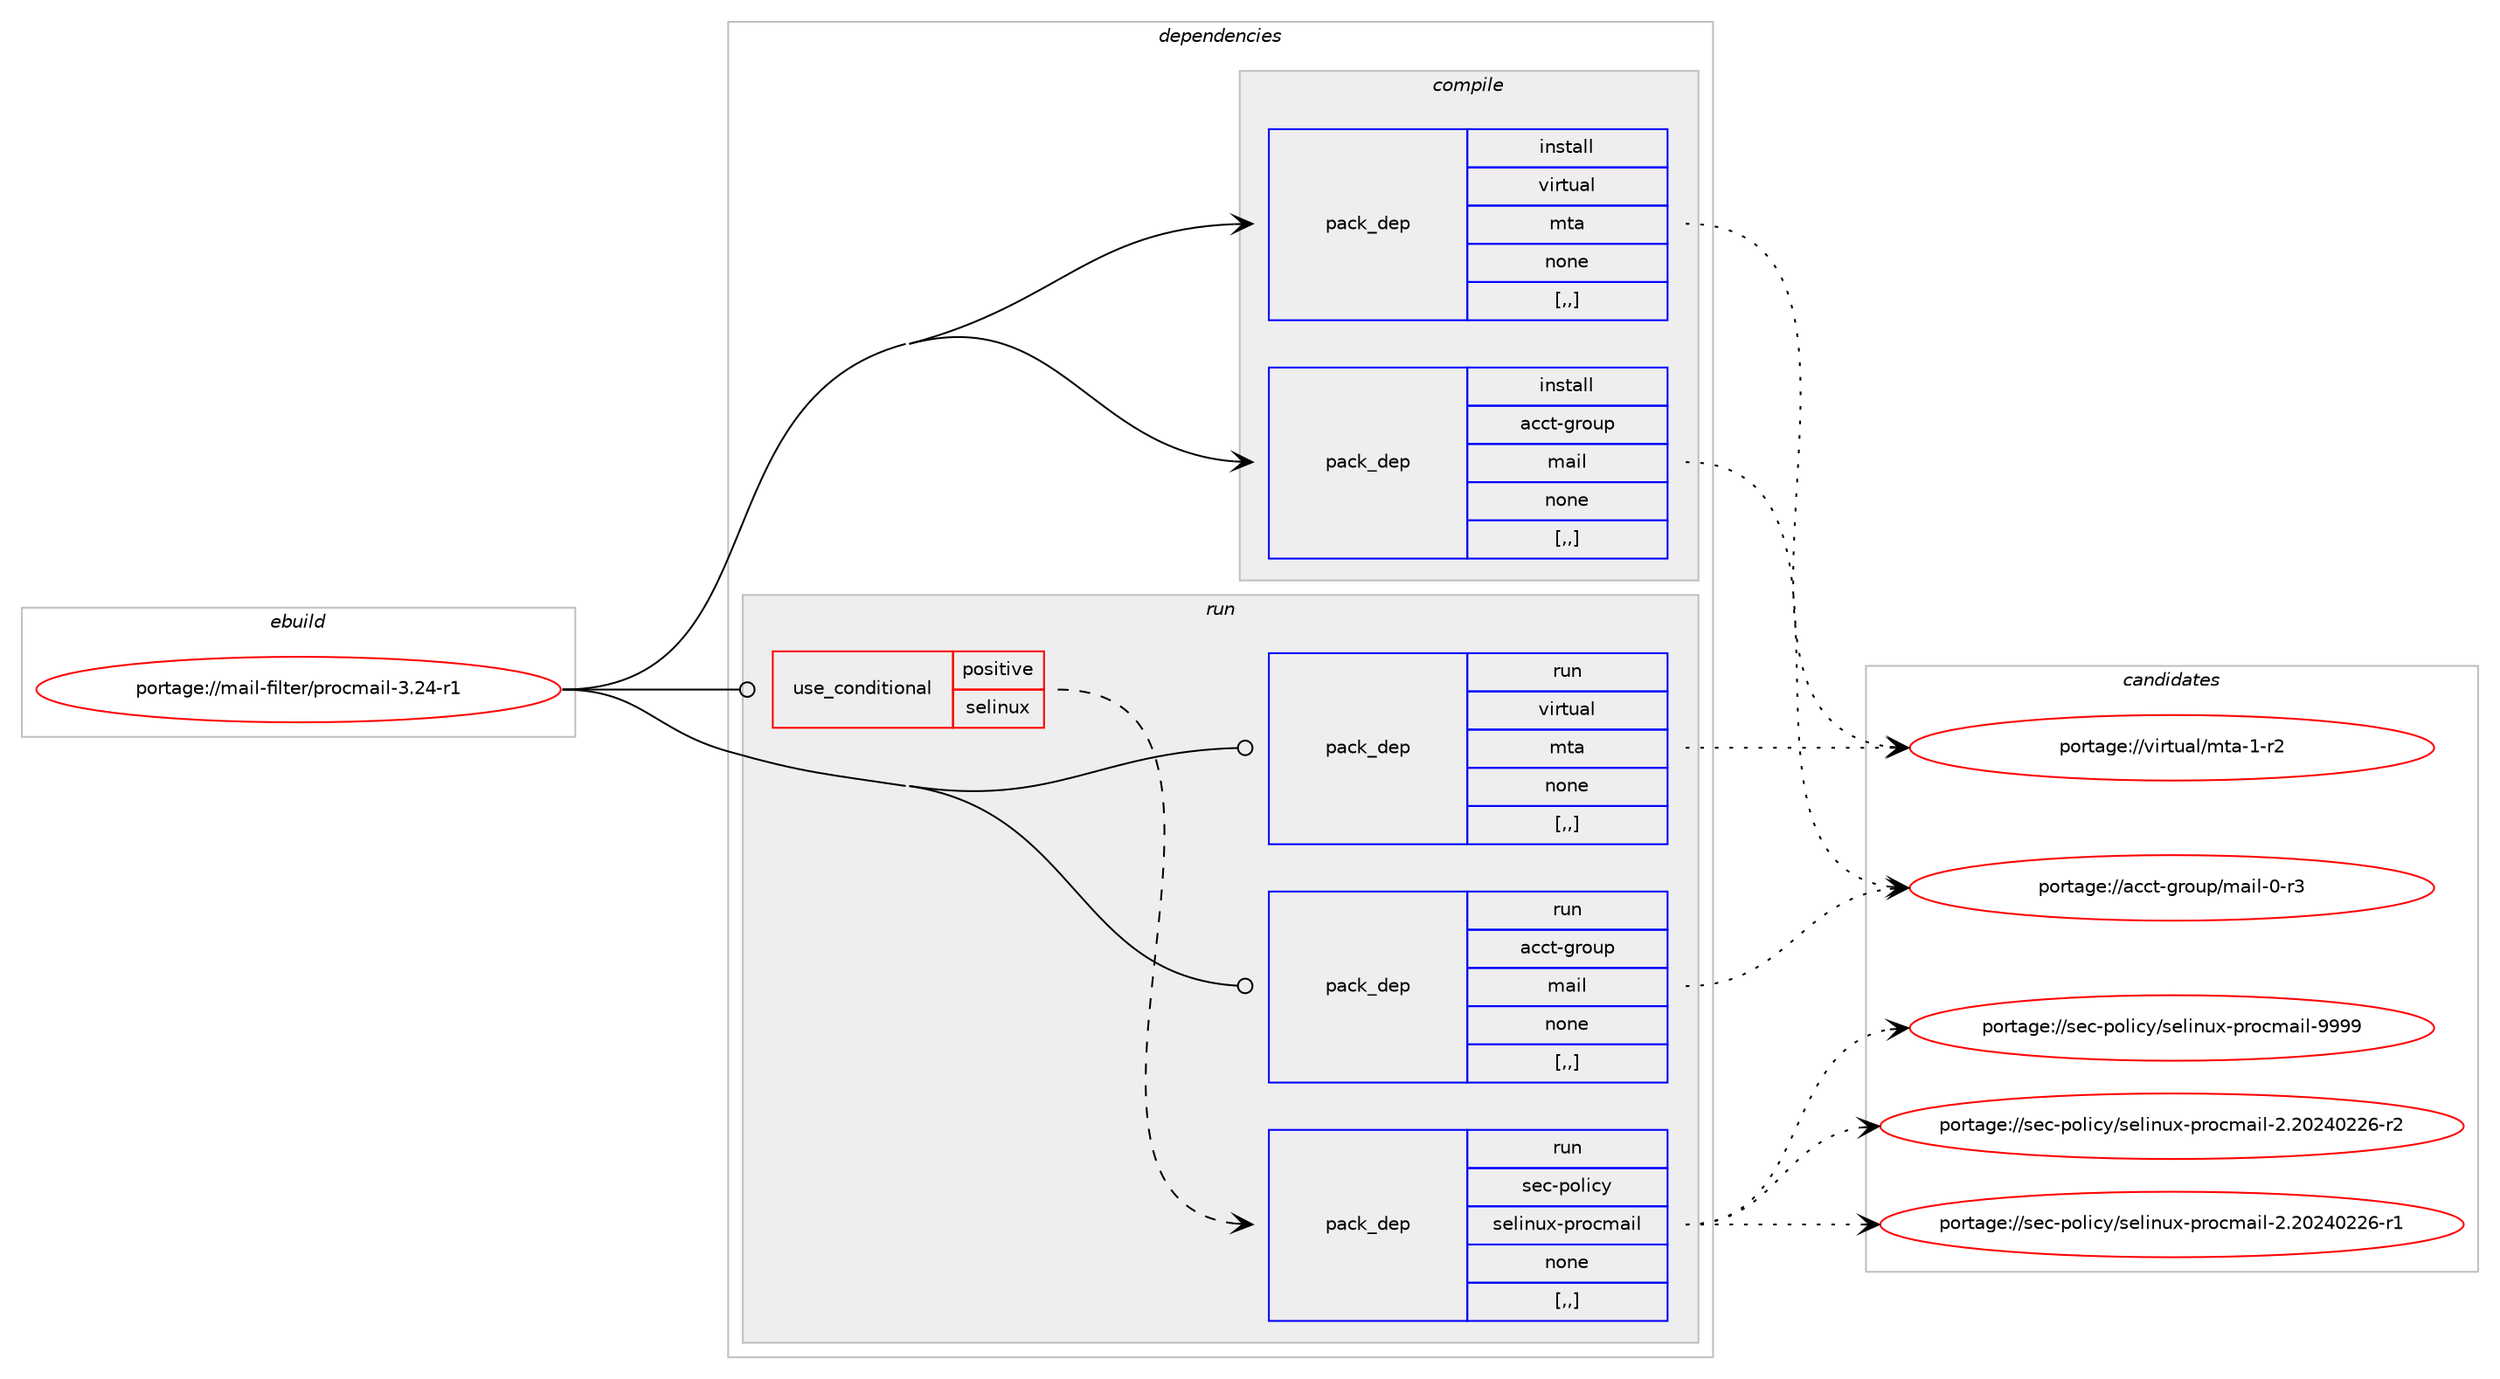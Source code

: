 digraph prolog {

# *************
# Graph options
# *************

newrank=true;
concentrate=true;
compound=true;
graph [rankdir=LR,fontname=Helvetica,fontsize=10,ranksep=1.5];#, ranksep=2.5, nodesep=0.2];
edge  [arrowhead=vee];
node  [fontname=Helvetica,fontsize=10];

# **********
# The ebuild
# **********

subgraph cluster_leftcol {
color=gray;
label=<<i>ebuild</i>>;
id [label="portage://mail-filter/procmail-3.24-r1", color=red, width=4, href="../mail-filter/procmail-3.24-r1.svg"];
}

# ****************
# The dependencies
# ****************

subgraph cluster_midcol {
color=gray;
label=<<i>dependencies</i>>;
subgraph cluster_compile {
fillcolor="#eeeeee";
style=filled;
label=<<i>compile</i>>;
subgraph pack206799 {
dependency279389 [label=<<TABLE BORDER="0" CELLBORDER="1" CELLSPACING="0" CELLPADDING="4" WIDTH="220"><TR><TD ROWSPAN="6" CELLPADDING="30">pack_dep</TD></TR><TR><TD WIDTH="110">install</TD></TR><TR><TD>acct-group</TD></TR><TR><TD>mail</TD></TR><TR><TD>none</TD></TR><TR><TD>[,,]</TD></TR></TABLE>>, shape=none, color=blue];
}
id:e -> dependency279389:w [weight=20,style="solid",arrowhead="vee"];
subgraph pack206800 {
dependency279390 [label=<<TABLE BORDER="0" CELLBORDER="1" CELLSPACING="0" CELLPADDING="4" WIDTH="220"><TR><TD ROWSPAN="6" CELLPADDING="30">pack_dep</TD></TR><TR><TD WIDTH="110">install</TD></TR><TR><TD>virtual</TD></TR><TR><TD>mta</TD></TR><TR><TD>none</TD></TR><TR><TD>[,,]</TD></TR></TABLE>>, shape=none, color=blue];
}
id:e -> dependency279390:w [weight=20,style="solid",arrowhead="vee"];
}
subgraph cluster_compileandrun {
fillcolor="#eeeeee";
style=filled;
label=<<i>compile and run</i>>;
}
subgraph cluster_run {
fillcolor="#eeeeee";
style=filled;
label=<<i>run</i>>;
subgraph cond70312 {
dependency279391 [label=<<TABLE BORDER="0" CELLBORDER="1" CELLSPACING="0" CELLPADDING="4"><TR><TD ROWSPAN="3" CELLPADDING="10">use_conditional</TD></TR><TR><TD>positive</TD></TR><TR><TD>selinux</TD></TR></TABLE>>, shape=none, color=red];
subgraph pack206801 {
dependency279392 [label=<<TABLE BORDER="0" CELLBORDER="1" CELLSPACING="0" CELLPADDING="4" WIDTH="220"><TR><TD ROWSPAN="6" CELLPADDING="30">pack_dep</TD></TR><TR><TD WIDTH="110">run</TD></TR><TR><TD>sec-policy</TD></TR><TR><TD>selinux-procmail</TD></TR><TR><TD>none</TD></TR><TR><TD>[,,]</TD></TR></TABLE>>, shape=none, color=blue];
}
dependency279391:e -> dependency279392:w [weight=20,style="dashed",arrowhead="vee"];
}
id:e -> dependency279391:w [weight=20,style="solid",arrowhead="odot"];
subgraph pack206802 {
dependency279393 [label=<<TABLE BORDER="0" CELLBORDER="1" CELLSPACING="0" CELLPADDING="4" WIDTH="220"><TR><TD ROWSPAN="6" CELLPADDING="30">pack_dep</TD></TR><TR><TD WIDTH="110">run</TD></TR><TR><TD>acct-group</TD></TR><TR><TD>mail</TD></TR><TR><TD>none</TD></TR><TR><TD>[,,]</TD></TR></TABLE>>, shape=none, color=blue];
}
id:e -> dependency279393:w [weight=20,style="solid",arrowhead="odot"];
subgraph pack206803 {
dependency279394 [label=<<TABLE BORDER="0" CELLBORDER="1" CELLSPACING="0" CELLPADDING="4" WIDTH="220"><TR><TD ROWSPAN="6" CELLPADDING="30">pack_dep</TD></TR><TR><TD WIDTH="110">run</TD></TR><TR><TD>virtual</TD></TR><TR><TD>mta</TD></TR><TR><TD>none</TD></TR><TR><TD>[,,]</TD></TR></TABLE>>, shape=none, color=blue];
}
id:e -> dependency279394:w [weight=20,style="solid",arrowhead="odot"];
}
}

# **************
# The candidates
# **************

subgraph cluster_choices {
rank=same;
color=gray;
label=<<i>candidates</i>>;

subgraph choice206799 {
color=black;
nodesep=1;
choice97999911645103114111117112471099710510845484511451 [label="portage://acct-group/mail-0-r3", color=red, width=4,href="../acct-group/mail-0-r3.svg"];
dependency279389:e -> choice97999911645103114111117112471099710510845484511451:w [style=dotted,weight="100"];
}
subgraph choice206800 {
color=black;
nodesep=1;
choice11810511411611797108471091169745494511450 [label="portage://virtual/mta-1-r2", color=red, width=4,href="../virtual/mta-1-r2.svg"];
dependency279390:e -> choice11810511411611797108471091169745494511450:w [style=dotted,weight="100"];
}
subgraph choice206801 {
color=black;
nodesep=1;
choice115101994511211110810599121471151011081051101171204511211411199109971051084557575757 [label="portage://sec-policy/selinux-procmail-9999", color=red, width=4,href="../sec-policy/selinux-procmail-9999.svg"];
choice1151019945112111108105991214711510110810511011712045112114111991099710510845504650485052485050544511450 [label="portage://sec-policy/selinux-procmail-2.20240226-r2", color=red, width=4,href="../sec-policy/selinux-procmail-2.20240226-r2.svg"];
choice1151019945112111108105991214711510110810511011712045112114111991099710510845504650485052485050544511449 [label="portage://sec-policy/selinux-procmail-2.20240226-r1", color=red, width=4,href="../sec-policy/selinux-procmail-2.20240226-r1.svg"];
dependency279392:e -> choice115101994511211110810599121471151011081051101171204511211411199109971051084557575757:w [style=dotted,weight="100"];
dependency279392:e -> choice1151019945112111108105991214711510110810511011712045112114111991099710510845504650485052485050544511450:w [style=dotted,weight="100"];
dependency279392:e -> choice1151019945112111108105991214711510110810511011712045112114111991099710510845504650485052485050544511449:w [style=dotted,weight="100"];
}
subgraph choice206802 {
color=black;
nodesep=1;
choice97999911645103114111117112471099710510845484511451 [label="portage://acct-group/mail-0-r3", color=red, width=4,href="../acct-group/mail-0-r3.svg"];
dependency279393:e -> choice97999911645103114111117112471099710510845484511451:w [style=dotted,weight="100"];
}
subgraph choice206803 {
color=black;
nodesep=1;
choice11810511411611797108471091169745494511450 [label="portage://virtual/mta-1-r2", color=red, width=4,href="../virtual/mta-1-r2.svg"];
dependency279394:e -> choice11810511411611797108471091169745494511450:w [style=dotted,weight="100"];
}
}

}
